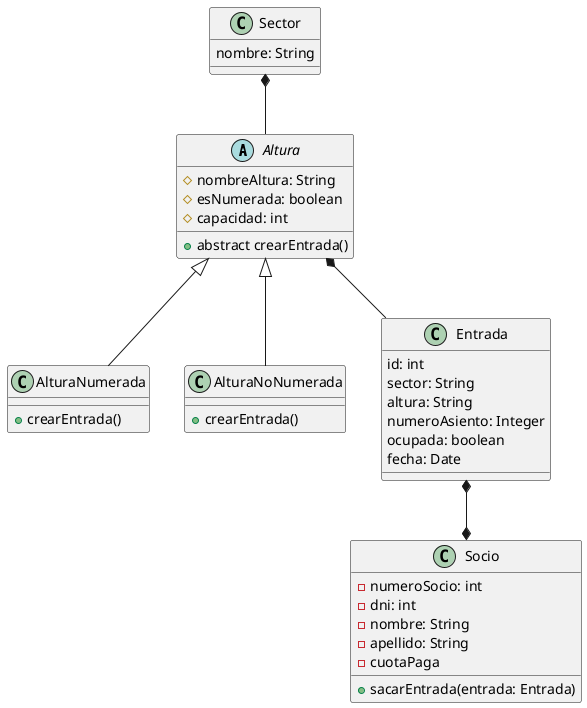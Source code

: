 @startuml
abstract class Altura {
    #nombreAltura: String
    #esNumerada: boolean
    #capacidad: int
    +abstract crearEntrada()
}

class AlturaNumerada {
    +crearEntrada()
}

class AlturaNoNumerada {
    +crearEntrada()
}


class Sector {
   nombre: String
}


class Entrada{
    id: int
    sector: String
    altura: String
    numeroAsiento: Integer
    ocupada: boolean
    fecha: Date
}

class Socio {
    -numeroSocio: int
    -dni: int
    -nombre: String
    -apellido: String
    -cuotaPaga

    +sacarEntrada(entrada: Entrada)
}

Altura *-- Entrada
Altura <|-- AlturaNoNumerada
Altura <|-- AlturaNumerada
Sector *-- Altura
Entrada *--* Socio

@enduml